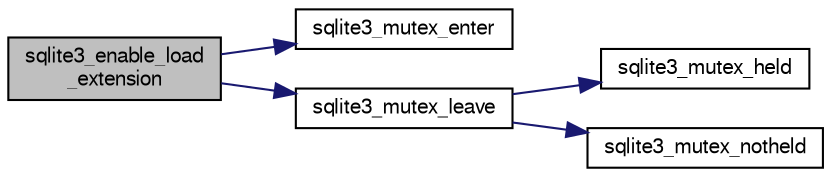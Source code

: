 digraph "sqlite3_enable_load_extension"
{
  edge [fontname="FreeSans",fontsize="10",labelfontname="FreeSans",labelfontsize="10"];
  node [fontname="FreeSans",fontsize="10",shape=record];
  rankdir="LR";
  Node30214 [label="sqlite3_enable_load\l_extension",height=0.2,width=0.4,color="black", fillcolor="grey75", style="filled", fontcolor="black"];
  Node30214 -> Node30215 [color="midnightblue",fontsize="10",style="solid",fontname="FreeSans"];
  Node30215 [label="sqlite3_mutex_enter",height=0.2,width=0.4,color="black", fillcolor="white", style="filled",URL="$sqlite3_8c.html#a1c12cde690bd89f104de5cbad12a6bf5"];
  Node30214 -> Node30216 [color="midnightblue",fontsize="10",style="solid",fontname="FreeSans"];
  Node30216 [label="sqlite3_mutex_leave",height=0.2,width=0.4,color="black", fillcolor="white", style="filled",URL="$sqlite3_8c.html#a5838d235601dbd3c1fa993555c6bcc93"];
  Node30216 -> Node30217 [color="midnightblue",fontsize="10",style="solid",fontname="FreeSans"];
  Node30217 [label="sqlite3_mutex_held",height=0.2,width=0.4,color="black", fillcolor="white", style="filled",URL="$sqlite3_8c.html#acf77da68932b6bc163c5e68547ecc3e7"];
  Node30216 -> Node30218 [color="midnightblue",fontsize="10",style="solid",fontname="FreeSans"];
  Node30218 [label="sqlite3_mutex_notheld",height=0.2,width=0.4,color="black", fillcolor="white", style="filled",URL="$sqlite3_8c.html#a83967c837c1c000d3b5adcfaa688f5dc"];
}
